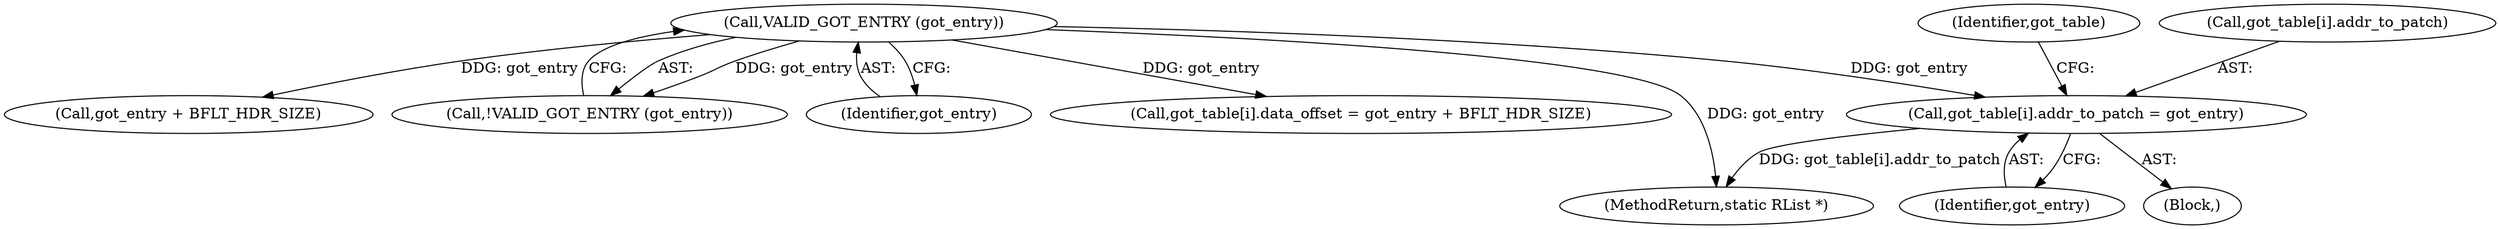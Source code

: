 digraph "0_radare2_72794dc3523bbd5bb370de3c5857cb736c387e18_0@array" {
"1000256" [label="(Call,got_table[i].addr_to_patch = got_entry)"];
"1000248" [label="(Call,VALID_GOT_ENTRY (got_entry))"];
"1000256" [label="(Call,got_table[i].addr_to_patch = got_entry)"];
"1000568" [label="(MethodReturn,static RList *)"];
"1000249" [label="(Identifier,got_entry)"];
"1000269" [label="(Call,got_entry + BFLT_HDR_SIZE)"];
"1000247" [label="(Call,!VALID_GOT_ENTRY (got_entry))"];
"1000248" [label="(Call,VALID_GOT_ENTRY (got_entry))"];
"1000266" [label="(Identifier,got_table)"];
"1000196" [label="(Block,)"];
"1000263" [label="(Call,got_table[i].data_offset = got_entry + BFLT_HDR_SIZE)"];
"1000257" [label="(Call,got_table[i].addr_to_patch)"];
"1000262" [label="(Identifier,got_entry)"];
"1000256" -> "1000196"  [label="AST: "];
"1000256" -> "1000262"  [label="CFG: "];
"1000257" -> "1000256"  [label="AST: "];
"1000262" -> "1000256"  [label="AST: "];
"1000266" -> "1000256"  [label="CFG: "];
"1000256" -> "1000568"  [label="DDG: got_table[i].addr_to_patch"];
"1000248" -> "1000256"  [label="DDG: got_entry"];
"1000248" -> "1000247"  [label="AST: "];
"1000248" -> "1000249"  [label="CFG: "];
"1000249" -> "1000248"  [label="AST: "];
"1000247" -> "1000248"  [label="CFG: "];
"1000248" -> "1000568"  [label="DDG: got_entry"];
"1000248" -> "1000247"  [label="DDG: got_entry"];
"1000248" -> "1000263"  [label="DDG: got_entry"];
"1000248" -> "1000269"  [label="DDG: got_entry"];
}
